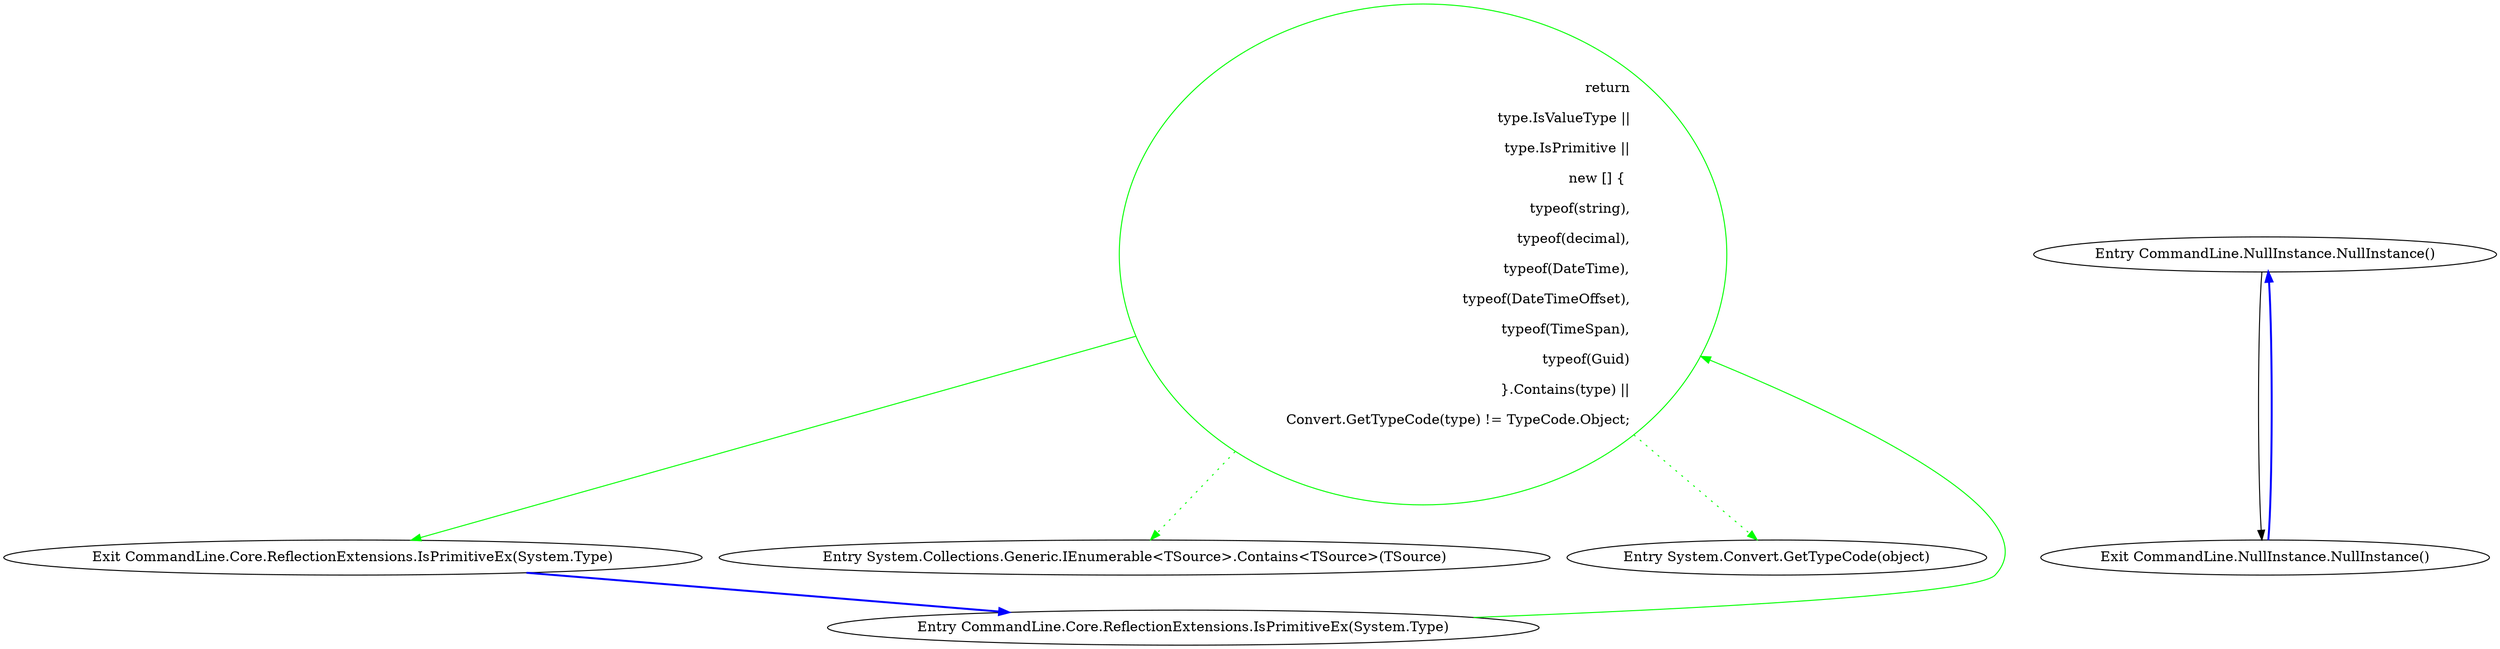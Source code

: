 digraph  {
d146 [label="return\r\n                type.IsValueType ||\r\n                type.IsPrimitive ||\r\n                new [] { \r\n                    typeof(string),\r\n                    typeof(decimal),\r\n                    typeof(DateTime),\r\n                    typeof(DateTimeOffset),\r\n                    typeof(TimeSpan),\r\n                    typeof(Guid)\r\n                }.Contains(type) ||\r\n                Convert.GetTypeCode(type) != TypeCode.Object;", span="211-222", cluster="CommandLine.Core.ReflectionExtensions.IsPrimitiveEx(System.Type)", color=green, community=0];
d145 [label="Entry CommandLine.Core.ReflectionExtensions.IsPrimitiveEx(System.Type)", span="209-209", cluster="CommandLine.Core.ReflectionExtensions.IsPrimitiveEx(System.Type)"];
d147 [label="Exit CommandLine.Core.ReflectionExtensions.IsPrimitiveEx(System.Type)", span="209-209", cluster="CommandLine.Core.ReflectionExtensions.IsPrimitiveEx(System.Type)"];
d148 [label="Entry System.Collections.Generic.IEnumerable<TSource>.Contains<TSource>(TSource)", span="0-0", cluster="System.Collections.Generic.IEnumerable<TSource>.Contains<TSource>(TSource)"];
d149 [label="Entry System.Convert.GetTypeCode(object)", span="0-0", cluster="System.Convert.GetTypeCode(object)"];
m0_0 [label="Entry CommandLine.NullInstance.NullInstance()", span="9-9", cluster="CommandLine.NullInstance.NullInstance()", file="TypeConverter.cs"];
m0_1 [label="Exit CommandLine.NullInstance.NullInstance()", span="9-9", cluster="CommandLine.NullInstance.NullInstance()", file="TypeConverter.cs"];
d146 -> d147  [key=0, style=solid, color=green];
d146 -> d148  [key=2, style=dotted, color=green];
d146 -> d149  [key=2, style=dotted, color=green];
d145 -> d146  [key=0, style=solid, color=green];
d147 -> d145  [key=0, style=bold, color=blue];
m0_0 -> m0_1  [key=0, style=solid];
m0_1 -> m0_0  [key=0, style=bold, color=blue];
}
